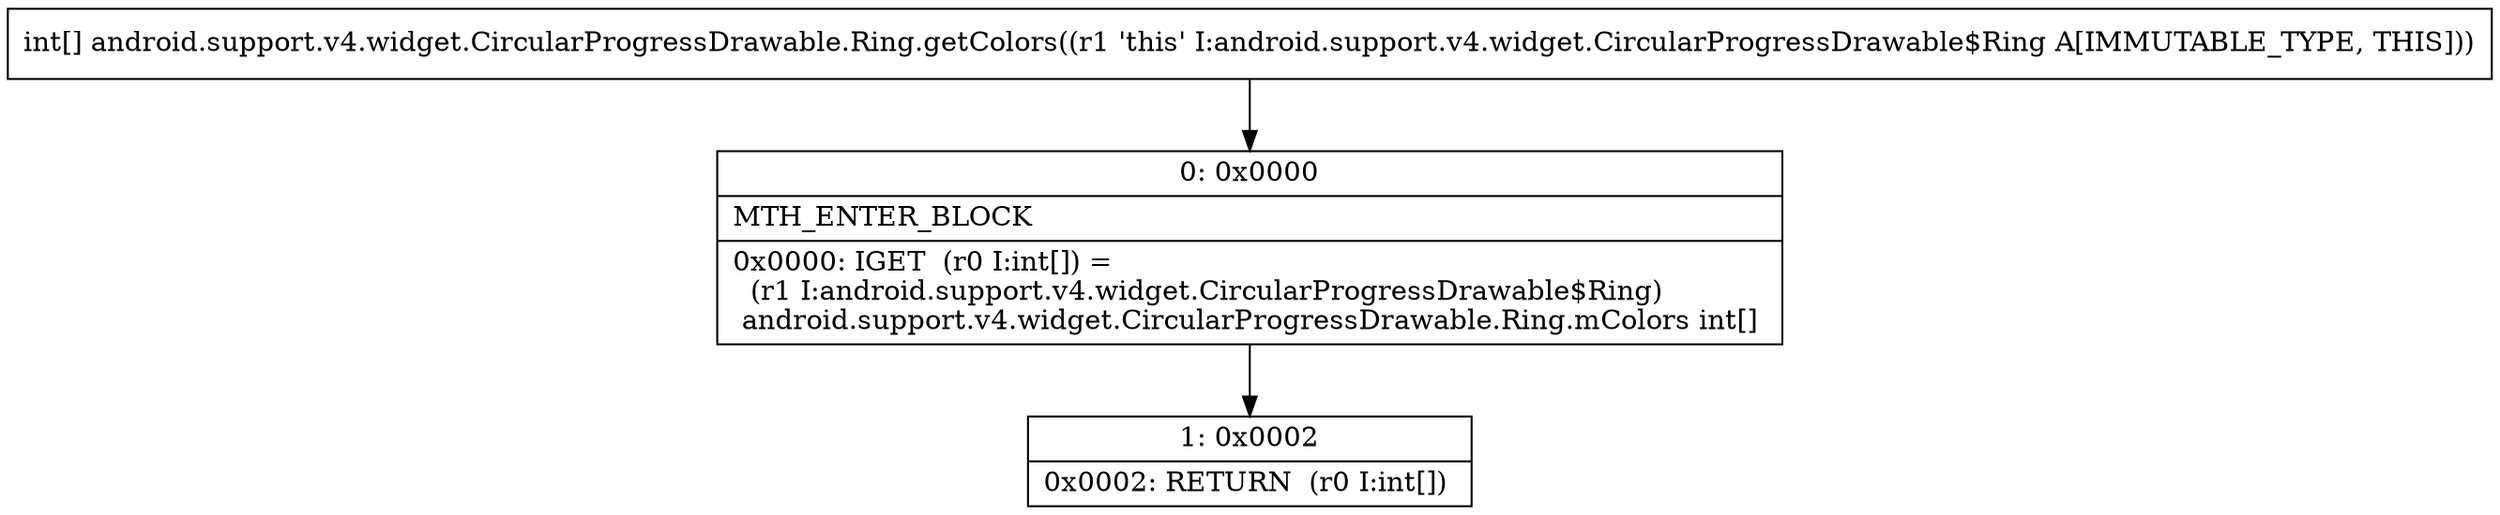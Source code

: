 digraph "CFG forandroid.support.v4.widget.CircularProgressDrawable.Ring.getColors()[I" {
Node_0 [shape=record,label="{0\:\ 0x0000|MTH_ENTER_BLOCK\l|0x0000: IGET  (r0 I:int[]) = \l  (r1 I:android.support.v4.widget.CircularProgressDrawable$Ring)\l android.support.v4.widget.CircularProgressDrawable.Ring.mColors int[] \l}"];
Node_1 [shape=record,label="{1\:\ 0x0002|0x0002: RETURN  (r0 I:int[]) \l}"];
MethodNode[shape=record,label="{int[] android.support.v4.widget.CircularProgressDrawable.Ring.getColors((r1 'this' I:android.support.v4.widget.CircularProgressDrawable$Ring A[IMMUTABLE_TYPE, THIS])) }"];
MethodNode -> Node_0;
Node_0 -> Node_1;
}


